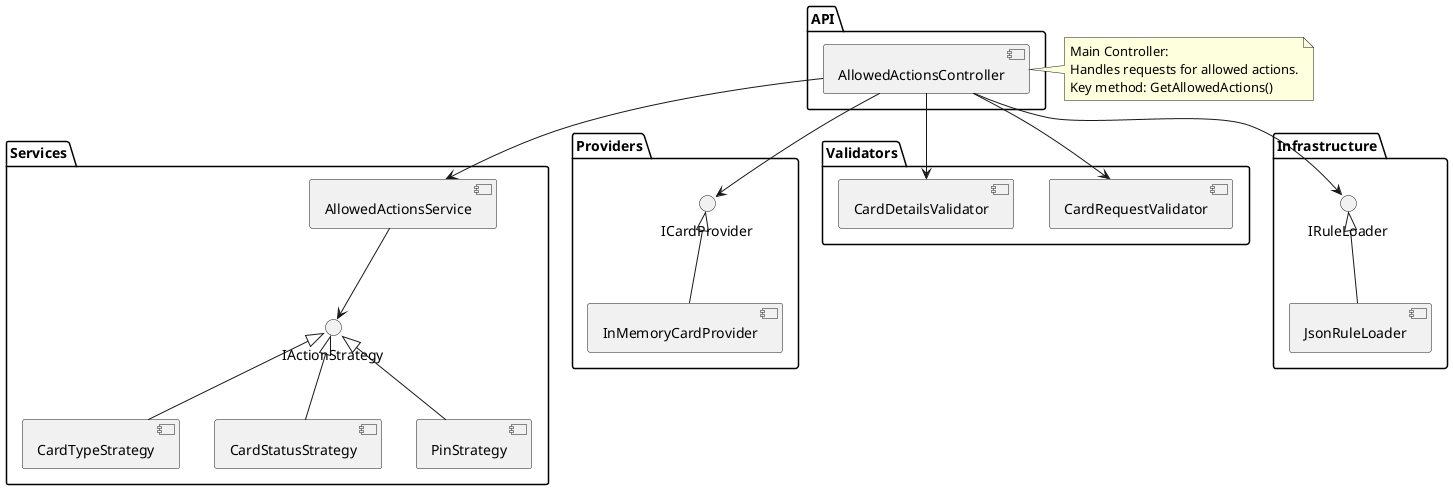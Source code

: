 ﻿@startuml
package "API" {
    component AllowedActionsController
}

package "Services" {
    component AllowedActionsService
    interface IActionStrategy
    component CardTypeStrategy
    component CardStatusStrategy
    component PinStrategy
}

package "Providers" {
    interface ICardProvider
    component InMemoryCardProvider
}

package "Validators" {
    component CardRequestValidator
    component CardDetailsValidator
}

package "Infrastructure" {
    interface IRuleLoader
    component JsonRuleLoader
}

note right of AllowedActionsController
    Main Controller:
    Handles requests for allowed actions.
    Key method: GetAllowedActions()
end note

AllowedActionsController --> AllowedActionsService
AllowedActionsService --> IActionStrategy
IActionStrategy <|-- CardTypeStrategy
IActionStrategy <|-- CardStatusStrategy
IActionStrategy <|-- PinStrategy
AllowedActionsController --> ICardProvider
ICardProvider <|-- InMemoryCardProvider
AllowedActionsController --> CardRequestValidator
AllowedActionsController --> CardDetailsValidator
AllowedActionsController --> IRuleLoader
IRuleLoader <|-- JsonRuleLoader
@enduml
